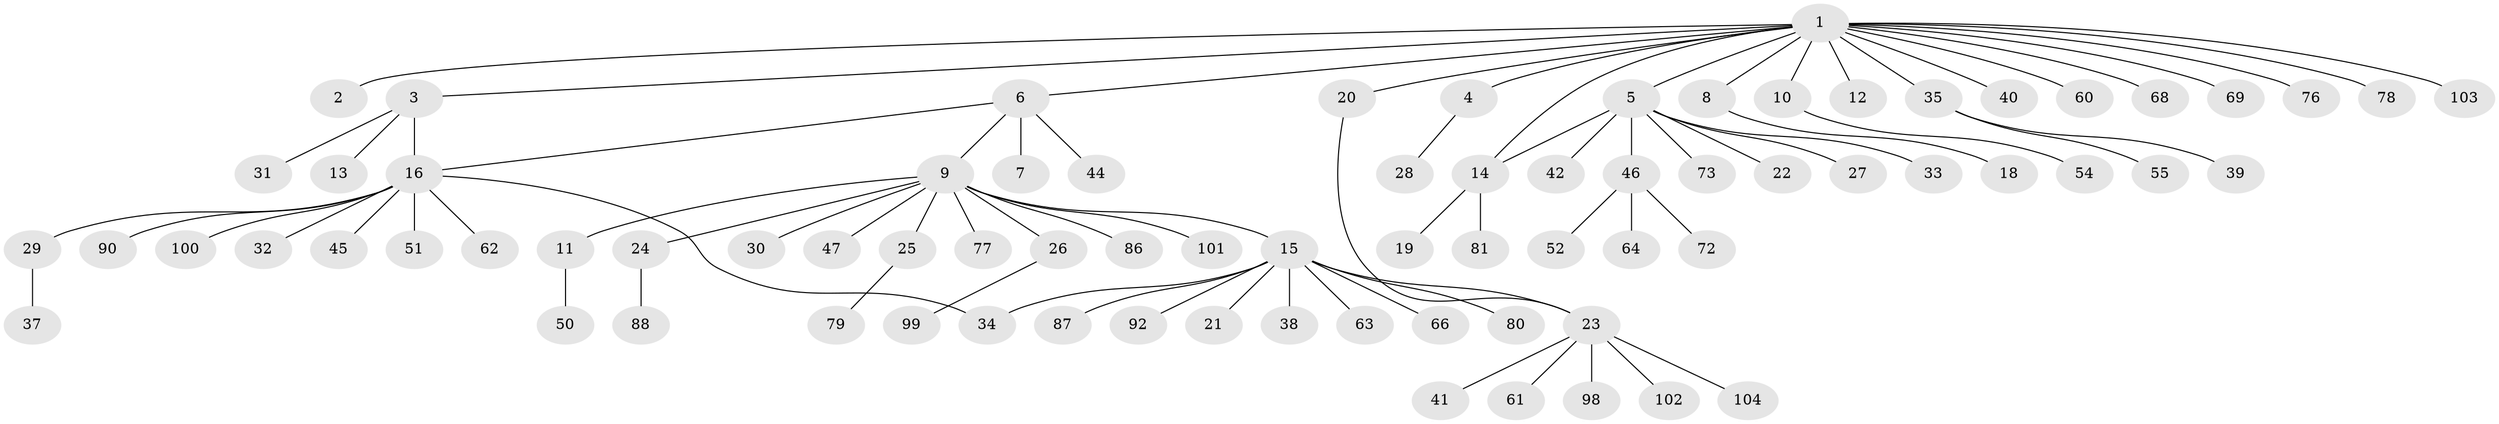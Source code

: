 // original degree distribution, {18: 0.00909090909090909, 1: 0.6454545454545455, 4: 0.02727272727272727, 2: 0.19090909090909092, 8: 0.00909090909090909, 9: 0.00909090909090909, 3: 0.06363636363636363, 13: 0.00909090909090909, 5: 0.00909090909090909, 10: 0.01818181818181818, 7: 0.00909090909090909}
// Generated by graph-tools (version 1.1) at 2025/18/03/04/25 18:18:25]
// undirected, 77 vertices, 80 edges
graph export_dot {
graph [start="1"]
  node [color=gray90,style=filled];
  1;
  2;
  3;
  4;
  5;
  6 [super="+95+109+110+97+94"];
  7;
  8 [super="+56"];
  9 [super="+36+65"];
  10;
  11;
  12;
  13;
  14 [super="+17+75+108+53"];
  15;
  16;
  18;
  19;
  20 [super="+67"];
  21;
  22;
  23 [super="+48"];
  24;
  25;
  26;
  27 [super="+93+82"];
  28;
  29;
  30 [super="+91+89+106"];
  31;
  32 [super="+43"];
  33 [super="+59"];
  34 [super="+49"];
  35;
  37;
  38;
  39 [super="+83"];
  40;
  41;
  42;
  44;
  45;
  46;
  47;
  50;
  51;
  52;
  54;
  55 [super="+107+58"];
  60 [super="+71"];
  61;
  62;
  63 [super="+96"];
  64 [super="+70"];
  66;
  68 [super="+84"];
  69;
  72;
  73 [super="+85"];
  76;
  77;
  78;
  79;
  80;
  81;
  86;
  87;
  88;
  90;
  92;
  98;
  99;
  100;
  101;
  102;
  103 [super="+105"];
  104;
  1 -- 2;
  1 -- 3;
  1 -- 4;
  1 -- 5;
  1 -- 6;
  1 -- 8;
  1 -- 10;
  1 -- 12;
  1 -- 20;
  1 -- 35;
  1 -- 40;
  1 -- 60;
  1 -- 68;
  1 -- 69;
  1 -- 76;
  1 -- 78;
  1 -- 103;
  1 -- 14;
  3 -- 13;
  3 -- 16;
  3 -- 31;
  4 -- 28;
  5 -- 14;
  5 -- 22;
  5 -- 27;
  5 -- 33;
  5 -- 42;
  5 -- 46;
  5 -- 73;
  6 -- 7;
  6 -- 9;
  6 -- 44;
  6 -- 16;
  8 -- 18;
  9 -- 11;
  9 -- 15;
  9 -- 24;
  9 -- 25;
  9 -- 26;
  9 -- 30;
  9 -- 47;
  9 -- 77;
  9 -- 86;
  9 -- 101;
  10 -- 54;
  11 -- 50;
  14 -- 81;
  14 -- 19;
  15 -- 21;
  15 -- 34;
  15 -- 38;
  15 -- 63;
  15 -- 66;
  15 -- 80;
  15 -- 87;
  15 -- 92;
  15 -- 23;
  16 -- 29;
  16 -- 32;
  16 -- 45;
  16 -- 51;
  16 -- 62;
  16 -- 90;
  16 -- 100;
  16 -- 34;
  20 -- 23;
  23 -- 41;
  23 -- 61;
  23 -- 98;
  23 -- 102;
  23 -- 104;
  24 -- 88;
  25 -- 79;
  26 -- 99;
  29 -- 37;
  35 -- 39;
  35 -- 55;
  46 -- 52;
  46 -- 64;
  46 -- 72;
}
